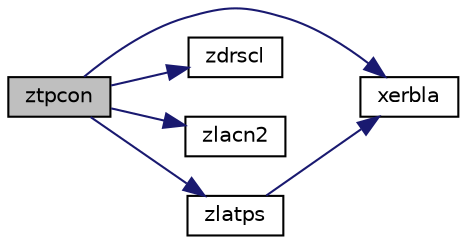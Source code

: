 digraph "ztpcon"
{
 // LATEX_PDF_SIZE
  edge [fontname="Helvetica",fontsize="10",labelfontname="Helvetica",labelfontsize="10"];
  node [fontname="Helvetica",fontsize="10",shape=record];
  rankdir="LR";
  Node1 [label="ztpcon",height=0.2,width=0.4,color="black", fillcolor="grey75", style="filled", fontcolor="black",tooltip="ZTPCON"];
  Node1 -> Node2 [color="midnightblue",fontsize="10",style="solid",fontname="Helvetica"];
  Node2 [label="xerbla",height=0.2,width=0.4,color="black", fillcolor="white", style="filled",URL="$xerbla_8f.html#a377ee61015baf8dea7770b3a404b1c07",tooltip="XERBLA"];
  Node1 -> Node3 [color="midnightblue",fontsize="10",style="solid",fontname="Helvetica"];
  Node3 [label="zdrscl",height=0.2,width=0.4,color="black", fillcolor="white", style="filled",URL="$zdrscl_8f.html#ad73ec38e29df0385ee6fda7d832fd205",tooltip="ZDRSCL multiplies a vector by the reciprocal of a real scalar."];
  Node1 -> Node4 [color="midnightblue",fontsize="10",style="solid",fontname="Helvetica"];
  Node4 [label="zlacn2",height=0.2,width=0.4,color="black", fillcolor="white", style="filled",URL="$zlacn2_8f.html#a0fbe7a858e42dcf07db12aa892a9e513",tooltip="ZLACN2 estimates the 1-norm of a square matrix, using reverse communication for evaluating matrix-vec..."];
  Node1 -> Node5 [color="midnightblue",fontsize="10",style="solid",fontname="Helvetica"];
  Node5 [label="zlatps",height=0.2,width=0.4,color="black", fillcolor="white", style="filled",URL="$zlatps_8f.html#a590b9b6007199e6569b1030ce695fb0b",tooltip="ZLATPS solves a triangular system of equations with the matrix held in packed storage."];
  Node5 -> Node2 [color="midnightblue",fontsize="10",style="solid",fontname="Helvetica"];
}
